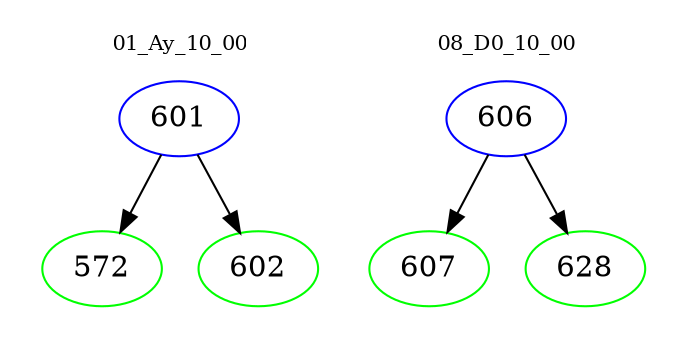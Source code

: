 digraph{
subgraph cluster_0 {
color = white
label = "01_Ay_10_00";
fontsize=10;
T0_601 [label="601", color="blue"]
T0_601 -> T0_572 [color="black"]
T0_572 [label="572", color="green"]
T0_601 -> T0_602 [color="black"]
T0_602 [label="602", color="green"]
}
subgraph cluster_1 {
color = white
label = "08_D0_10_00";
fontsize=10;
T1_606 [label="606", color="blue"]
T1_606 -> T1_607 [color="black"]
T1_607 [label="607", color="green"]
T1_606 -> T1_628 [color="black"]
T1_628 [label="628", color="green"]
}
}

